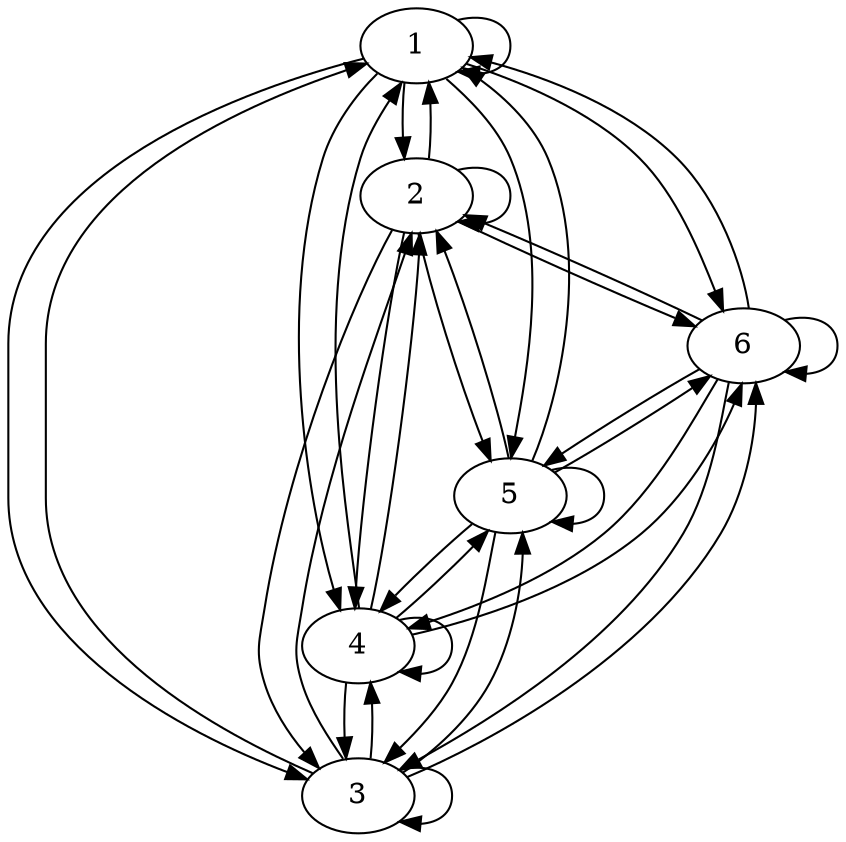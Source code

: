 digraph G
{
  1 -> 1;
  1 -> 2;
  1 -> 3;
  1 -> 4;
  1 -> 5;
  1 -> 6;

  2 -> 1;
  2 -> 2;
  2 -> 3;
  2 -> 4;
  2 -> 5;
  2 -> 6;
    
  3 -> 1;
  3 -> 2;
  3 -> 3;
  3 -> 4;
  3 -> 5;
  3 -> 6;
  
  4 -> 1;
  4 -> 2;
  4 -> 3;
  4 -> 4;
  4 -> 5;
  4 -> 6;
  
  5 -> 1;
  5 -> 2;
  5 -> 3;
  5 -> 4;
  5 -> 5;
  5 -> 6;
  
  6 -> 1;
  6 -> 2;
  6 -> 3;
  6 -> 4;
  6 -> 5;
  6 -> 6;
  
}
